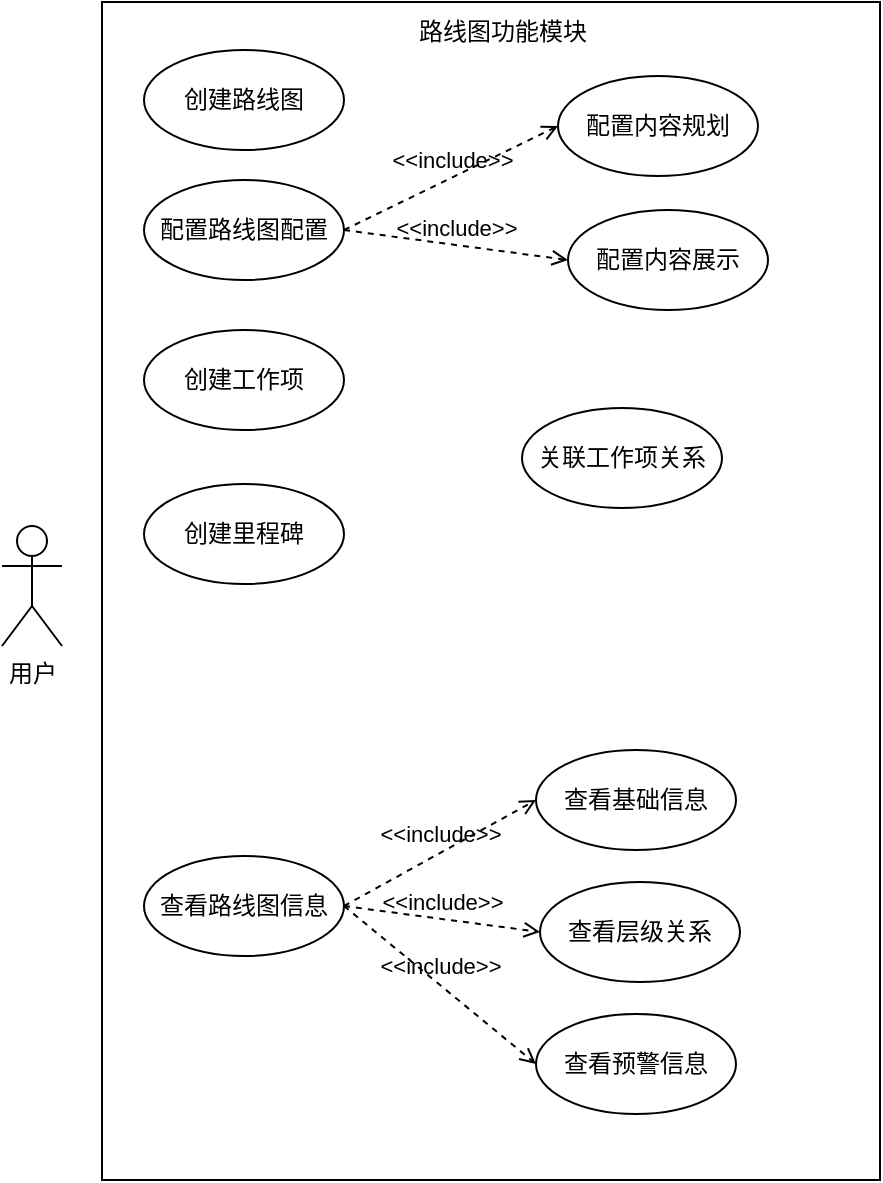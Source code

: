 <mxfile version="26.0.11">
  <diagram name="第 1 页" id="rlcm5lfefExAE8YrOiKz">
    <mxGraphModel dx="1242" dy="785" grid="0" gridSize="10" guides="1" tooltips="1" connect="1" arrows="1" fold="1" page="1" pageScale="1" pageWidth="827" pageHeight="1169" math="0" shadow="0">
      <root>
        <mxCell id="0" />
        <mxCell id="1" parent="0" />
        <mxCell id="Rl16lbnjKWnmfpAxJJmj-1" value="用户" style="shape=umlActor;verticalLabelPosition=bottom;verticalAlign=top;html=1;" vertex="1" parent="1">
          <mxGeometry x="163" y="327" width="30" height="60" as="geometry" />
        </mxCell>
        <mxCell id="Rl16lbnjKWnmfpAxJJmj-4" value="" style="rounded=0;whiteSpace=wrap;html=1;" vertex="1" parent="1">
          <mxGeometry x="213" y="65" width="389" height="589" as="geometry" />
        </mxCell>
        <mxCell id="Rl16lbnjKWnmfpAxJJmj-5" value="路线图功能模块" style="text;html=1;align=center;verticalAlign=middle;whiteSpace=wrap;rounded=0;" vertex="1" parent="1">
          <mxGeometry x="364" y="65" width="99" height="30" as="geometry" />
        </mxCell>
        <mxCell id="Rl16lbnjKWnmfpAxJJmj-7" value="配置路线图配置" style="ellipse;whiteSpace=wrap;html=1;" vertex="1" parent="1">
          <mxGeometry x="234" y="154" width="100" height="50" as="geometry" />
        </mxCell>
        <mxCell id="Rl16lbnjKWnmfpAxJJmj-12" value="创建路线图" style="ellipse;whiteSpace=wrap;html=1;" vertex="1" parent="1">
          <mxGeometry x="234" y="89" width="100" height="50" as="geometry" />
        </mxCell>
        <mxCell id="Rl16lbnjKWnmfpAxJJmj-13" value="创建工作项" style="ellipse;whiteSpace=wrap;html=1;" vertex="1" parent="1">
          <mxGeometry x="234" y="229" width="100" height="50" as="geometry" />
        </mxCell>
        <mxCell id="Rl16lbnjKWnmfpAxJJmj-14" value="查看路线图信息" style="ellipse;whiteSpace=wrap;html=1;" vertex="1" parent="1">
          <mxGeometry x="234" y="492" width="100" height="50" as="geometry" />
        </mxCell>
        <mxCell id="Rl16lbnjKWnmfpAxJJmj-15" value="关联工作项关系" style="ellipse;whiteSpace=wrap;html=1;" vertex="1" parent="1">
          <mxGeometry x="423" y="268" width="100" height="50" as="geometry" />
        </mxCell>
        <mxCell id="Rl16lbnjKWnmfpAxJJmj-17" value="配置内容规划" style="ellipse;whiteSpace=wrap;html=1;" vertex="1" parent="1">
          <mxGeometry x="441" y="102" width="100" height="50" as="geometry" />
        </mxCell>
        <mxCell id="Rl16lbnjKWnmfpAxJJmj-18" value="配置内容展示" style="ellipse;whiteSpace=wrap;html=1;" vertex="1" parent="1">
          <mxGeometry x="446" y="169" width="100" height="50" as="geometry" />
        </mxCell>
        <mxCell id="Rl16lbnjKWnmfpAxJJmj-19" value="查看预警信息" style="ellipse;whiteSpace=wrap;html=1;" vertex="1" parent="1">
          <mxGeometry x="430" y="571" width="100" height="50" as="geometry" />
        </mxCell>
        <mxCell id="Rl16lbnjKWnmfpAxJJmj-20" value="查看层级关系" style="ellipse;whiteSpace=wrap;html=1;" vertex="1" parent="1">
          <mxGeometry x="432" y="505" width="100" height="50" as="geometry" />
        </mxCell>
        <mxCell id="Rl16lbnjKWnmfpAxJJmj-21" value="查看基础信息" style="ellipse;whiteSpace=wrap;html=1;" vertex="1" parent="1">
          <mxGeometry x="430" y="439" width="100" height="50" as="geometry" />
        </mxCell>
        <mxCell id="Rl16lbnjKWnmfpAxJJmj-22" value="创建里程碑" style="ellipse;whiteSpace=wrap;html=1;" vertex="1" parent="1">
          <mxGeometry x="234" y="306" width="100" height="50" as="geometry" />
        </mxCell>
        <mxCell id="Rl16lbnjKWnmfpAxJJmj-23" value="&amp;lt;&amp;lt;include&amp;gt;&amp;gt;" style="html=1;verticalAlign=bottom;labelBackgroundColor=none;endArrow=open;endFill=0;dashed=1;rounded=0;exitX=1;exitY=0.5;exitDx=0;exitDy=0;entryX=0;entryY=0.5;entryDx=0;entryDy=0;" edge="1" parent="1" source="Rl16lbnjKWnmfpAxJJmj-7" target="Rl16lbnjKWnmfpAxJJmj-17">
          <mxGeometry width="160" relative="1" as="geometry">
            <mxPoint x="377" y="279" as="sourcePoint" />
            <mxPoint x="476" y="277" as="targetPoint" />
          </mxGeometry>
        </mxCell>
        <mxCell id="Rl16lbnjKWnmfpAxJJmj-24" value="&amp;lt;&amp;lt;include&amp;gt;&amp;gt;" style="html=1;verticalAlign=bottom;labelBackgroundColor=none;endArrow=open;endFill=0;dashed=1;rounded=0;exitX=1;exitY=0.5;exitDx=0;exitDy=0;entryX=0;entryY=0.5;entryDx=0;entryDy=0;" edge="1" parent="1" source="Rl16lbnjKWnmfpAxJJmj-7" target="Rl16lbnjKWnmfpAxJJmj-18">
          <mxGeometry width="160" relative="1" as="geometry">
            <mxPoint x="344" y="189" as="sourcePoint" />
            <mxPoint x="451" y="137" as="targetPoint" />
          </mxGeometry>
        </mxCell>
        <mxCell id="Rl16lbnjKWnmfpAxJJmj-25" value="&amp;lt;&amp;lt;include&amp;gt;&amp;gt;" style="html=1;verticalAlign=bottom;labelBackgroundColor=none;endArrow=open;endFill=0;dashed=1;rounded=0;exitX=1;exitY=0.5;exitDx=0;exitDy=0;entryX=0;entryY=0.5;entryDx=0;entryDy=0;" edge="1" parent="1" source="Rl16lbnjKWnmfpAxJJmj-14" target="Rl16lbnjKWnmfpAxJJmj-21">
          <mxGeometry width="160" relative="1" as="geometry">
            <mxPoint x="344" y="189" as="sourcePoint" />
            <mxPoint x="456" y="204" as="targetPoint" />
          </mxGeometry>
        </mxCell>
        <mxCell id="Rl16lbnjKWnmfpAxJJmj-26" value="&amp;lt;&amp;lt;include&amp;gt;&amp;gt;" style="html=1;verticalAlign=bottom;labelBackgroundColor=none;endArrow=open;endFill=0;dashed=1;rounded=0;exitX=1;exitY=0.5;exitDx=0;exitDy=0;entryX=0;entryY=0.5;entryDx=0;entryDy=0;" edge="1" parent="1" source="Rl16lbnjKWnmfpAxJJmj-14" target="Rl16lbnjKWnmfpAxJJmj-20">
          <mxGeometry width="160" relative="1" as="geometry">
            <mxPoint x="344" y="520" as="sourcePoint" />
            <mxPoint x="440" y="474" as="targetPoint" />
          </mxGeometry>
        </mxCell>
        <mxCell id="Rl16lbnjKWnmfpAxJJmj-27" value="&amp;lt;&amp;lt;include&amp;gt;&amp;gt;" style="html=1;verticalAlign=bottom;labelBackgroundColor=none;endArrow=open;endFill=0;dashed=1;rounded=0;exitX=1;exitY=0.5;exitDx=0;exitDy=0;entryX=0;entryY=0.5;entryDx=0;entryDy=0;" edge="1" parent="1" source="Rl16lbnjKWnmfpAxJJmj-14" target="Rl16lbnjKWnmfpAxJJmj-19">
          <mxGeometry width="160" relative="1" as="geometry">
            <mxPoint x="344" y="520" as="sourcePoint" />
            <mxPoint x="442" y="540" as="targetPoint" />
          </mxGeometry>
        </mxCell>
      </root>
    </mxGraphModel>
  </diagram>
</mxfile>
